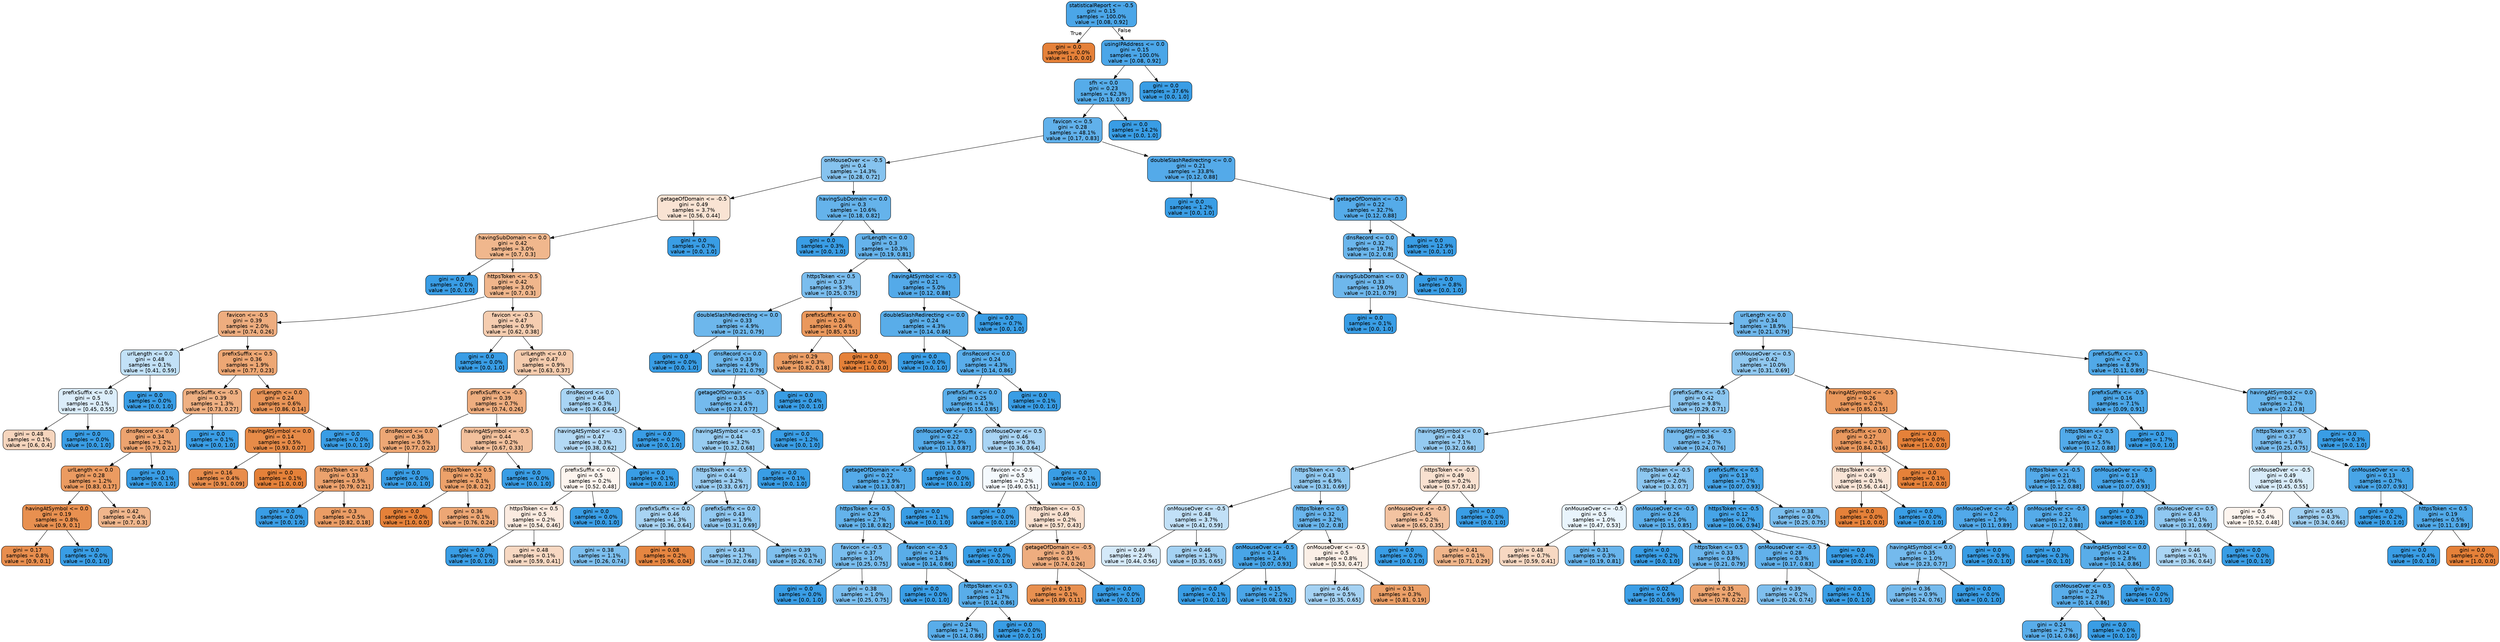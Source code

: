 digraph Tree {
node [shape=box, style="filled, rounded", color="black", fontname=helvetica] ;
edge [fontname=helvetica] ;
0 [label="statisticalReport <= -0.5\ngini = 0.15\nsamples = 100.0%\nvalue = [0.08, 0.92]", fillcolor="#399de5e8"] ;
1 [label="gini = 0.0\nsamples = 0.0%\nvalue = [1.0, 0.0]", fillcolor="#e58139ff"] ;
0 -> 1 [labeldistance=2.5, labelangle=45, headlabel="True"] ;
2 [label="usingIPAddress <= 0.0\ngini = 0.15\nsamples = 100.0%\nvalue = [0.08, 0.92]", fillcolor="#399de5e8"] ;
0 -> 2 [labeldistance=2.5, labelangle=-45, headlabel="False"] ;
3 [label="sfh <= 0.0\ngini = 0.23\nsamples = 62.3%\nvalue = [0.13, 0.87]", fillcolor="#399de5d9"] ;
2 -> 3 ;
4 [label="favicon <= 0.5\ngini = 0.28\nsamples = 48.1%\nvalue = [0.17, 0.83]", fillcolor="#399de5cb"] ;
3 -> 4 ;
5 [label="onMouseOver <= -0.5\ngini = 0.4\nsamples = 14.3%\nvalue = [0.28, 0.72]", fillcolor="#399de59c"] ;
4 -> 5 ;
6 [label="getageOfDomain <= -0.5\ngini = 0.49\nsamples = 3.7%\nvalue = [0.56, 0.44]", fillcolor="#e5813938"] ;
5 -> 6 ;
7 [label="havingSubDomain <= 0.0\ngini = 0.42\nsamples = 3.0%\nvalue = [0.7, 0.3]", fillcolor="#e5813992"] ;
6 -> 7 ;
8 [label="gini = 0.0\nsamples = 0.0%\nvalue = [0.0, 1.0]", fillcolor="#399de5ff"] ;
7 -> 8 ;
9 [label="httpsToken <= -0.5\ngini = 0.42\nsamples = 3.0%\nvalue = [0.7, 0.3]", fillcolor="#e5813993"] ;
7 -> 9 ;
10 [label="favicon <= -0.5\ngini = 0.39\nsamples = 2.0%\nvalue = [0.74, 0.26]", fillcolor="#e58139a5"] ;
9 -> 10 ;
11 [label="urlLength <= 0.0\ngini = 0.48\nsamples = 0.1%\nvalue = [0.41, 0.59]", fillcolor="#399de54e"] ;
10 -> 11 ;
12 [label="prefixSuffix <= 0.0\ngini = 0.5\nsamples = 0.1%\nvalue = [0.45, 0.55]", fillcolor="#399de52e"] ;
11 -> 12 ;
13 [label="gini = 0.48\nsamples = 0.1%\nvalue = [0.6, 0.4]", fillcolor="#e5813955"] ;
12 -> 13 ;
14 [label="gini = 0.0\nsamples = 0.0%\nvalue = [0.0, 1.0]", fillcolor="#399de5ff"] ;
12 -> 14 ;
15 [label="gini = 0.0\nsamples = 0.0%\nvalue = [0.0, 1.0]", fillcolor="#399de5ff"] ;
11 -> 15 ;
16 [label="prefixSuffix <= 0.5\ngini = 0.36\nsamples = 1.9%\nvalue = [0.77, 0.23]", fillcolor="#e58139b2"] ;
10 -> 16 ;
17 [label="prefixSuffix <= -0.5\ngini = 0.39\nsamples = 1.3%\nvalue = [0.73, 0.27]", fillcolor="#e58139a0"] ;
16 -> 17 ;
18 [label="dnsRecord <= 0.0\ngini = 0.34\nsamples = 1.2%\nvalue = [0.79, 0.21]", fillcolor="#e58139b9"] ;
17 -> 18 ;
19 [label="urlLength <= 0.0\ngini = 0.28\nsamples = 1.2%\nvalue = [0.83, 0.17]", fillcolor="#e58139cb"] ;
18 -> 19 ;
20 [label="havingAtSymbol <= 0.0\ngini = 0.19\nsamples = 0.8%\nvalue = [0.9, 0.1]", fillcolor="#e58139e1"] ;
19 -> 20 ;
21 [label="gini = 0.17\nsamples = 0.8%\nvalue = [0.9, 0.1]", fillcolor="#e58139e4"] ;
20 -> 21 ;
22 [label="gini = 0.0\nsamples = 0.0%\nvalue = [0.0, 1.0]", fillcolor="#399de5ff"] ;
20 -> 22 ;
23 [label="gini = 0.42\nsamples = 0.4%\nvalue = [0.7, 0.3]", fillcolor="#e5813994"] ;
19 -> 23 ;
24 [label="gini = 0.0\nsamples = 0.1%\nvalue = [0.0, 1.0]", fillcolor="#399de5ff"] ;
18 -> 24 ;
25 [label="gini = 0.0\nsamples = 0.1%\nvalue = [0.0, 1.0]", fillcolor="#399de5ff"] ;
17 -> 25 ;
26 [label="urlLength <= 0.0\ngini = 0.24\nsamples = 0.6%\nvalue = [0.86, 0.14]", fillcolor="#e58139d7"] ;
16 -> 26 ;
27 [label="havingAtSymbol <= 0.0\ngini = 0.14\nsamples = 0.5%\nvalue = [0.93, 0.07]", fillcolor="#e58139eb"] ;
26 -> 27 ;
28 [label="gini = 0.16\nsamples = 0.4%\nvalue = [0.91, 0.09]", fillcolor="#e58139e6"] ;
27 -> 28 ;
29 [label="gini = 0.0\nsamples = 0.1%\nvalue = [1.0, 0.0]", fillcolor="#e58139ff"] ;
27 -> 29 ;
30 [label="gini = 0.0\nsamples = 0.0%\nvalue = [0.0, 1.0]", fillcolor="#399de5ff"] ;
26 -> 30 ;
31 [label="favicon <= -0.5\ngini = 0.47\nsamples = 0.9%\nvalue = [0.62, 0.38]", fillcolor="#e5813965"] ;
9 -> 31 ;
32 [label="gini = 0.0\nsamples = 0.0%\nvalue = [0.0, 1.0]", fillcolor="#399de5ff"] ;
31 -> 32 ;
33 [label="urlLength <= 0.0\ngini = 0.47\nsamples = 0.9%\nvalue = [0.63, 0.37]", fillcolor="#e5813969"] ;
31 -> 33 ;
34 [label="prefixSuffix <= -0.5\ngini = 0.39\nsamples = 0.7%\nvalue = [0.74, 0.26]", fillcolor="#e58139a5"] ;
33 -> 34 ;
35 [label="dnsRecord <= 0.0\ngini = 0.36\nsamples = 0.5%\nvalue = [0.77, 0.23]", fillcolor="#e58139b1"] ;
34 -> 35 ;
36 [label="httpsToken <= 0.5\ngini = 0.33\nsamples = 0.5%\nvalue = [0.79, 0.21]", fillcolor="#e58139bb"] ;
35 -> 36 ;
37 [label="gini = 0.0\nsamples = 0.0%\nvalue = [0.0, 1.0]", fillcolor="#399de5ff"] ;
36 -> 37 ;
38 [label="gini = 0.3\nsamples = 0.5%\nvalue = [0.82, 0.18]", fillcolor="#e58139c6"] ;
36 -> 38 ;
39 [label="gini = 0.0\nsamples = 0.0%\nvalue = [0.0, 1.0]", fillcolor="#399de5ff"] ;
35 -> 39 ;
40 [label="havingAtSymbol <= -0.5\ngini = 0.44\nsamples = 0.2%\nvalue = [0.67, 0.33]", fillcolor="#e581397f"] ;
34 -> 40 ;
41 [label="httpsToken <= 0.5\ngini = 0.32\nsamples = 0.1%\nvalue = [0.8, 0.2]", fillcolor="#e58139bf"] ;
40 -> 41 ;
42 [label="gini = 0.0\nsamples = 0.0%\nvalue = [1.0, 0.0]", fillcolor="#e58139ff"] ;
41 -> 42 ;
43 [label="gini = 0.36\nsamples = 0.1%\nvalue = [0.76, 0.24]", fillcolor="#e58139b1"] ;
41 -> 43 ;
44 [label="gini = 0.0\nsamples = 0.0%\nvalue = [0.0, 1.0]", fillcolor="#399de5ff"] ;
40 -> 44 ;
45 [label="dnsRecord <= 0.0\ngini = 0.46\nsamples = 0.3%\nvalue = [0.36, 0.64]", fillcolor="#399de56f"] ;
33 -> 45 ;
46 [label="havingAtSymbol <= -0.5\ngini = 0.47\nsamples = 0.3%\nvalue = [0.38, 0.62]", fillcolor="#399de561"] ;
45 -> 46 ;
47 [label="prefixSuffix <= 0.0\ngini = 0.5\nsamples = 0.2%\nvalue = [0.52, 0.48]", fillcolor="#e5813914"] ;
46 -> 47 ;
48 [label="httpsToken <= 0.5\ngini = 0.5\nsamples = 0.2%\nvalue = [0.54, 0.46]", fillcolor="#e5813927"] ;
47 -> 48 ;
49 [label="gini = 0.0\nsamples = 0.0%\nvalue = [0.0, 1.0]", fillcolor="#399de5ff"] ;
48 -> 49 ;
50 [label="gini = 0.48\nsamples = 0.1%\nvalue = [0.59, 0.41]", fillcolor="#e581394e"] ;
48 -> 50 ;
51 [label="gini = 0.0\nsamples = 0.0%\nvalue = [0.0, 1.0]", fillcolor="#399de5ff"] ;
47 -> 51 ;
52 [label="gini = 0.0\nsamples = 0.1%\nvalue = [0.0, 1.0]", fillcolor="#399de5ff"] ;
46 -> 52 ;
53 [label="gini = 0.0\nsamples = 0.0%\nvalue = [0.0, 1.0]", fillcolor="#399de5ff"] ;
45 -> 53 ;
54 [label="gini = 0.0\nsamples = 0.7%\nvalue = [0.0, 1.0]", fillcolor="#399de5ff"] ;
6 -> 54 ;
55 [label="havingSubDomain <= 0.0\ngini = 0.3\nsamples = 10.6%\nvalue = [0.18, 0.82]", fillcolor="#399de5c6"] ;
5 -> 55 ;
56 [label="gini = 0.0\nsamples = 0.3%\nvalue = [0.0, 1.0]", fillcolor="#399de5ff"] ;
55 -> 56 ;
57 [label="urlLength <= 0.0\ngini = 0.3\nsamples = 10.3%\nvalue = [0.19, 0.81]", fillcolor="#399de5c5"] ;
55 -> 57 ;
58 [label="httpsToken <= 0.5\ngini = 0.37\nsamples = 5.3%\nvalue = [0.25, 0.75]", fillcolor="#399de5ab"] ;
57 -> 58 ;
59 [label="doubleSlashRedirecting <= 0.0\ngini = 0.33\nsamples = 4.9%\nvalue = [0.21, 0.79]", fillcolor="#399de5bc"] ;
58 -> 59 ;
60 [label="gini = 0.0\nsamples = 0.0%\nvalue = [0.0, 1.0]", fillcolor="#399de5ff"] ;
59 -> 60 ;
61 [label="dnsRecord <= 0.0\ngini = 0.33\nsamples = 4.9%\nvalue = [0.21, 0.79]", fillcolor="#399de5bc"] ;
59 -> 61 ;
62 [label="getageOfDomain <= -0.5\ngini = 0.35\nsamples = 4.4%\nvalue = [0.23, 0.77]", fillcolor="#399de5b3"] ;
61 -> 62 ;
63 [label="havingAtSymbol <= -0.5\ngini = 0.44\nsamples = 3.2%\nvalue = [0.32, 0.68]", fillcolor="#399de585"] ;
62 -> 63 ;
64 [label="httpsToken <= -0.5\ngini = 0.44\nsamples = 3.2%\nvalue = [0.33, 0.67]", fillcolor="#399de581"] ;
63 -> 64 ;
65 [label="prefixSuffix <= 0.0\ngini = 0.46\nsamples = 1.3%\nvalue = [0.36, 0.64]", fillcolor="#399de570"] ;
64 -> 65 ;
66 [label="gini = 0.38\nsamples = 1.1%\nvalue = [0.26, 0.74]", fillcolor="#399de5a7"] ;
65 -> 66 ;
67 [label="gini = 0.08\nsamples = 0.2%\nvalue = [0.96, 0.04]", fillcolor="#e58139f4"] ;
65 -> 67 ;
68 [label="prefixSuffix <= 0.0\ngini = 0.43\nsamples = 1.9%\nvalue = [0.31, 0.69]", fillcolor="#399de58c"] ;
64 -> 68 ;
69 [label="gini = 0.43\nsamples = 1.7%\nvalue = [0.32, 0.68]", fillcolor="#399de58a"] ;
68 -> 69 ;
70 [label="gini = 0.39\nsamples = 0.1%\nvalue = [0.26, 0.74]", fillcolor="#399de5a4"] ;
68 -> 70 ;
71 [label="gini = 0.0\nsamples = 0.1%\nvalue = [0.0, 1.0]", fillcolor="#399de5ff"] ;
63 -> 71 ;
72 [label="gini = 0.0\nsamples = 1.2%\nvalue = [0.0, 1.0]", fillcolor="#399de5ff"] ;
62 -> 72 ;
73 [label="gini = 0.0\nsamples = 0.4%\nvalue = [0.0, 1.0]", fillcolor="#399de5ff"] ;
61 -> 73 ;
74 [label="prefixSuffix <= 0.0\ngini = 0.26\nsamples = 0.4%\nvalue = [0.85, 0.15]", fillcolor="#e58139d1"] ;
58 -> 74 ;
75 [label="gini = 0.29\nsamples = 0.3%\nvalue = [0.82, 0.18]", fillcolor="#e58139c7"] ;
74 -> 75 ;
76 [label="gini = 0.0\nsamples = 0.0%\nvalue = [1.0, 0.0]", fillcolor="#e58139ff"] ;
74 -> 76 ;
77 [label="havingAtSymbol <= -0.5\ngini = 0.21\nsamples = 5.0%\nvalue = [0.12, 0.88]", fillcolor="#399de5dc"] ;
57 -> 77 ;
78 [label="doubleSlashRedirecting <= 0.0\ngini = 0.24\nsamples = 4.3%\nvalue = [0.14, 0.86]", fillcolor="#399de5d6"] ;
77 -> 78 ;
79 [label="gini = 0.0\nsamples = 0.0%\nvalue = [0.0, 1.0]", fillcolor="#399de5ff"] ;
78 -> 79 ;
80 [label="dnsRecord <= 0.0\ngini = 0.24\nsamples = 4.3%\nvalue = [0.14, 0.86]", fillcolor="#399de5d5"] ;
78 -> 80 ;
81 [label="prefixSuffix <= 0.0\ngini = 0.25\nsamples = 4.1%\nvalue = [0.15, 0.85]", fillcolor="#399de5d4"] ;
80 -> 81 ;
82 [label="onMouseOver <= 0.5\ngini = 0.22\nsamples = 3.9%\nvalue = [0.13, 0.87]", fillcolor="#399de5da"] ;
81 -> 82 ;
83 [label="getageOfDomain <= -0.5\ngini = 0.22\nsamples = 3.9%\nvalue = [0.13, 0.87]", fillcolor="#399de5da"] ;
82 -> 83 ;
84 [label="httpsToken <= -0.5\ngini = 0.29\nsamples = 2.7%\nvalue = [0.18, 0.82]", fillcolor="#399de5c7"] ;
83 -> 84 ;
85 [label="favicon <= -0.5\ngini = 0.37\nsamples = 1.0%\nvalue = [0.25, 0.75]", fillcolor="#399de5ac"] ;
84 -> 85 ;
86 [label="gini = 0.0\nsamples = 0.0%\nvalue = [0.0, 1.0]", fillcolor="#399de5ff"] ;
85 -> 86 ;
87 [label="gini = 0.38\nsamples = 1.0%\nvalue = [0.25, 0.75]", fillcolor="#399de5aa"] ;
85 -> 87 ;
88 [label="favicon <= -0.5\ngini = 0.24\nsamples = 1.8%\nvalue = [0.14, 0.86]", fillcolor="#399de5d6"] ;
84 -> 88 ;
89 [label="gini = 0.0\nsamples = 0.0%\nvalue = [0.0, 1.0]", fillcolor="#399de5ff"] ;
88 -> 89 ;
90 [label="httpsToken <= 0.5\ngini = 0.24\nsamples = 1.7%\nvalue = [0.14, 0.86]", fillcolor="#399de5d6"] ;
88 -> 90 ;
91 [label="gini = 0.24\nsamples = 1.7%\nvalue = [0.14, 0.86]", fillcolor="#399de5d5"] ;
90 -> 91 ;
92 [label="gini = 0.0\nsamples = 0.0%\nvalue = [0.0, 1.0]", fillcolor="#399de5ff"] ;
90 -> 92 ;
93 [label="gini = 0.0\nsamples = 1.1%\nvalue = [0.0, 1.0]", fillcolor="#399de5ff"] ;
83 -> 93 ;
94 [label="gini = 0.0\nsamples = 0.0%\nvalue = [0.0, 1.0]", fillcolor="#399de5ff"] ;
82 -> 94 ;
95 [label="onMouseOver <= 0.5\ngini = 0.46\nsamples = 0.3%\nvalue = [0.36, 0.64]", fillcolor="#399de56e"] ;
81 -> 95 ;
96 [label="favicon <= -0.5\ngini = 0.5\nsamples = 0.2%\nvalue = [0.49, 0.51]", fillcolor="#399de50e"] ;
95 -> 96 ;
97 [label="gini = 0.0\nsamples = 0.0%\nvalue = [0.0, 1.0]", fillcolor="#399de5ff"] ;
96 -> 97 ;
98 [label="httpsToken <= -0.5\ngini = 0.49\nsamples = 0.2%\nvalue = [0.57, 0.43]", fillcolor="#e581393c"] ;
96 -> 98 ;
99 [label="gini = 0.0\nsamples = 0.0%\nvalue = [0.0, 1.0]", fillcolor="#399de5ff"] ;
98 -> 99 ;
100 [label="getageOfDomain <= -0.5\ngini = 0.39\nsamples = 0.1%\nvalue = [0.74, 0.26]", fillcolor="#e58139a5"] ;
98 -> 100 ;
101 [label="gini = 0.19\nsamples = 0.1%\nvalue = [0.89, 0.11]", fillcolor="#e58139e1"] ;
100 -> 101 ;
102 [label="gini = 0.0\nsamples = 0.0%\nvalue = [0.0, 1.0]", fillcolor="#399de5ff"] ;
100 -> 102 ;
103 [label="gini = 0.0\nsamples = 0.1%\nvalue = [0.0, 1.0]", fillcolor="#399de5ff"] ;
95 -> 103 ;
104 [label="gini = 0.0\nsamples = 0.1%\nvalue = [0.0, 1.0]", fillcolor="#399de5ff"] ;
80 -> 104 ;
105 [label="gini = 0.0\nsamples = 0.7%\nvalue = [0.0, 1.0]", fillcolor="#399de5ff"] ;
77 -> 105 ;
106 [label="doubleSlashRedirecting <= 0.0\ngini = 0.21\nsamples = 33.8%\nvalue = [0.12, 0.88]", fillcolor="#399de5dc"] ;
4 -> 106 ;
107 [label="gini = 0.0\nsamples = 1.2%\nvalue = [0.0, 1.0]", fillcolor="#399de5ff"] ;
106 -> 107 ;
108 [label="getageOfDomain <= -0.5\ngini = 0.22\nsamples = 32.7%\nvalue = [0.12, 0.88]", fillcolor="#399de5db"] ;
106 -> 108 ;
109 [label="dnsRecord <= 0.0\ngini = 0.32\nsamples = 19.7%\nvalue = [0.2, 0.8]", fillcolor="#399de5be"] ;
108 -> 109 ;
110 [label="havingSubDomain <= 0.0\ngini = 0.33\nsamples = 19.0%\nvalue = [0.21, 0.79]", fillcolor="#399de5ba"] ;
109 -> 110 ;
111 [label="gini = 0.0\nsamples = 0.1%\nvalue = [0.0, 1.0]", fillcolor="#399de5ff"] ;
110 -> 111 ;
112 [label="urlLength <= 0.0\ngini = 0.34\nsamples = 18.9%\nvalue = [0.21, 0.79]", fillcolor="#399de5ba"] ;
110 -> 112 ;
113 [label="onMouseOver <= 0.5\ngini = 0.42\nsamples = 10.0%\nvalue = [0.31, 0.69]", fillcolor="#399de58f"] ;
112 -> 113 ;
114 [label="prefixSuffix <= -0.5\ngini = 0.42\nsamples = 9.8%\nvalue = [0.29, 0.71]", fillcolor="#399de595"] ;
113 -> 114 ;
115 [label="havingAtSymbol <= 0.0\ngini = 0.43\nsamples = 7.1%\nvalue = [0.32, 0.68]", fillcolor="#399de589"] ;
114 -> 115 ;
116 [label="httpsToken <= -0.5\ngini = 0.43\nsamples = 6.9%\nvalue = [0.31, 0.69]", fillcolor="#399de58d"] ;
115 -> 116 ;
117 [label="onMouseOver <= -0.5\ngini = 0.48\nsamples = 3.7%\nvalue = [0.41, 0.59]", fillcolor="#399de54f"] ;
116 -> 117 ;
118 [label="gini = 0.49\nsamples = 2.4%\nvalue = [0.44, 0.56]", fillcolor="#399de537"] ;
117 -> 118 ;
119 [label="gini = 0.46\nsamples = 1.3%\nvalue = [0.35, 0.65]", fillcolor="#399de575"] ;
117 -> 119 ;
120 [label="httpsToken <= 0.5\ngini = 0.32\nsamples = 3.2%\nvalue = [0.2, 0.8]", fillcolor="#399de5c1"] ;
116 -> 120 ;
121 [label="onMouseOver <= -0.5\ngini = 0.14\nsamples = 2.4%\nvalue = [0.07, 0.93]", fillcolor="#399de5eb"] ;
120 -> 121 ;
122 [label="gini = 0.0\nsamples = 0.1%\nvalue = [0.0, 1.0]", fillcolor="#399de5ff"] ;
121 -> 122 ;
123 [label="gini = 0.15\nsamples = 2.2%\nvalue = [0.08, 0.92]", fillcolor="#399de5e9"] ;
121 -> 123 ;
124 [label="onMouseOver <= -0.5\ngini = 0.5\nsamples = 0.8%\nvalue = [0.53, 0.47]", fillcolor="#e5813920"] ;
120 -> 124 ;
125 [label="gini = 0.46\nsamples = 0.5%\nvalue = [0.35, 0.65]", fillcolor="#399de574"] ;
124 -> 125 ;
126 [label="gini = 0.31\nsamples = 0.3%\nvalue = [0.81, 0.19]", fillcolor="#e58139c3"] ;
124 -> 126 ;
127 [label="httpsToken <= -0.5\ngini = 0.49\nsamples = 0.2%\nvalue = [0.57, 0.43]", fillcolor="#e581393c"] ;
115 -> 127 ;
128 [label="onMouseOver <= -0.5\ngini = 0.45\nsamples = 0.2%\nvalue = [0.65, 0.35]", fillcolor="#e5813978"] ;
127 -> 128 ;
129 [label="gini = 0.0\nsamples = 0.0%\nvalue = [0.0, 1.0]", fillcolor="#399de5ff"] ;
128 -> 129 ;
130 [label="gini = 0.41\nsamples = 0.1%\nvalue = [0.71, 0.29]", fillcolor="#e5813996"] ;
128 -> 130 ;
131 [label="gini = 0.0\nsamples = 0.0%\nvalue = [0.0, 1.0]", fillcolor="#399de5ff"] ;
127 -> 131 ;
132 [label="havingAtSymbol <= -0.5\ngini = 0.36\nsamples = 2.7%\nvalue = [0.24, 0.76]", fillcolor="#399de5b0"] ;
114 -> 132 ;
133 [label="httpsToken <= -0.5\ngini = 0.42\nsamples = 2.0%\nvalue = [0.3, 0.7]", fillcolor="#399de592"] ;
132 -> 133 ;
134 [label="onMouseOver <= -0.5\ngini = 0.5\nsamples = 1.0%\nvalue = [0.47, 0.53]", fillcolor="#399de51c"] ;
133 -> 134 ;
135 [label="gini = 0.48\nsamples = 0.7%\nvalue = [0.59, 0.41]", fillcolor="#e581394e"] ;
134 -> 135 ;
136 [label="gini = 0.31\nsamples = 0.3%\nvalue = [0.19, 0.81]", fillcolor="#399de5c1"] ;
134 -> 136 ;
137 [label="onMouseOver <= -0.5\ngini = 0.26\nsamples = 1.0%\nvalue = [0.15, 0.85]", fillcolor="#399de5d0"] ;
133 -> 137 ;
138 [label="gini = 0.0\nsamples = 0.2%\nvalue = [0.0, 1.0]", fillcolor="#399de5ff"] ;
137 -> 138 ;
139 [label="httpsToken <= 0.5\ngini = 0.33\nsamples = 0.8%\nvalue = [0.21, 0.79]", fillcolor="#399de5bd"] ;
137 -> 139 ;
140 [label="gini = 0.02\nsamples = 0.6%\nvalue = [0.01, 0.99]", fillcolor="#399de5fc"] ;
139 -> 140 ;
141 [label="gini = 0.35\nsamples = 0.2%\nvalue = [0.78, 0.22]", fillcolor="#e58139b6"] ;
139 -> 141 ;
142 [label="prefixSuffix <= 0.5\ngini = 0.13\nsamples = 0.7%\nvalue = [0.07, 0.93]", fillcolor="#399de5ec"] ;
132 -> 142 ;
143 [label="httpsToken <= -0.5\ngini = 0.12\nsamples = 0.7%\nvalue = [0.06, 0.94]", fillcolor="#399de5ee"] ;
142 -> 143 ;
144 [label="onMouseOver <= -0.5\ngini = 0.28\nsamples = 0.3%\nvalue = [0.17, 0.83]", fillcolor="#399de5ca"] ;
143 -> 144 ;
145 [label="gini = 0.39\nsamples = 0.2%\nvalue = [0.26, 0.74]", fillcolor="#399de5a5"] ;
144 -> 145 ;
146 [label="gini = 0.0\nsamples = 0.1%\nvalue = [0.0, 1.0]", fillcolor="#399de5ff"] ;
144 -> 146 ;
147 [label="gini = 0.0\nsamples = 0.4%\nvalue = [0.0, 1.0]", fillcolor="#399de5ff"] ;
143 -> 147 ;
148 [label="gini = 0.38\nsamples = 0.0%\nvalue = [0.25, 0.75]", fillcolor="#399de5aa"] ;
142 -> 148 ;
149 [label="havingAtSymbol <= -0.5\ngini = 0.26\nsamples = 0.2%\nvalue = [0.85, 0.15]", fillcolor="#e58139d1"] ;
113 -> 149 ;
150 [label="prefixSuffix <= 0.0\ngini = 0.27\nsamples = 0.2%\nvalue = [0.84, 0.16]", fillcolor="#e58139ce"] ;
149 -> 150 ;
151 [label="httpsToken <= -0.5\ngini = 0.49\nsamples = 0.1%\nvalue = [0.56, 0.44]", fillcolor="#e5813933"] ;
150 -> 151 ;
152 [label="gini = 0.0\nsamples = 0.0%\nvalue = [1.0, 0.0]", fillcolor="#e58139ff"] ;
151 -> 152 ;
153 [label="gini = 0.0\nsamples = 0.0%\nvalue = [0.0, 1.0]", fillcolor="#399de5ff"] ;
151 -> 153 ;
154 [label="gini = 0.0\nsamples = 0.1%\nvalue = [1.0, 0.0]", fillcolor="#e58139ff"] ;
150 -> 154 ;
155 [label="gini = 0.0\nsamples = 0.0%\nvalue = [1.0, 0.0]", fillcolor="#e58139ff"] ;
149 -> 155 ;
156 [label="prefixSuffix <= 0.5\ngini = 0.2\nsamples = 8.9%\nvalue = [0.11, 0.89]", fillcolor="#399de5e0"] ;
112 -> 156 ;
157 [label="prefixSuffix <= -0.5\ngini = 0.16\nsamples = 7.1%\nvalue = [0.09, 0.91]", fillcolor="#399de5e6"] ;
156 -> 157 ;
158 [label="httpsToken <= 0.5\ngini = 0.2\nsamples = 5.5%\nvalue = [0.12, 0.88]", fillcolor="#399de5de"] ;
157 -> 158 ;
159 [label="httpsToken <= -0.5\ngini = 0.21\nsamples = 5.0%\nvalue = [0.12, 0.88]", fillcolor="#399de5dc"] ;
158 -> 159 ;
160 [label="onMouseOver <= -0.5\ngini = 0.2\nsamples = 1.9%\nvalue = [0.11, 0.89]", fillcolor="#399de5df"] ;
159 -> 160 ;
161 [label="havingAtSymbol <= 0.0\ngini = 0.35\nsamples = 1.0%\nvalue = [0.23, 0.77]", fillcolor="#399de5b3"] ;
160 -> 161 ;
162 [label="gini = 0.36\nsamples = 0.9%\nvalue = [0.24, 0.76]", fillcolor="#399de5b0"] ;
161 -> 162 ;
163 [label="gini = 0.0\nsamples = 0.0%\nvalue = [0.0, 1.0]", fillcolor="#399de5ff"] ;
161 -> 163 ;
164 [label="gini = 0.0\nsamples = 0.9%\nvalue = [0.0, 1.0]", fillcolor="#399de5ff"] ;
160 -> 164 ;
165 [label="onMouseOver <= -0.5\ngini = 0.22\nsamples = 3.1%\nvalue = [0.12, 0.88]", fillcolor="#399de5db"] ;
159 -> 165 ;
166 [label="gini = 0.0\nsamples = 0.3%\nvalue = [0.0, 1.0]", fillcolor="#399de5ff"] ;
165 -> 166 ;
167 [label="havingAtSymbol <= 0.0\ngini = 0.24\nsamples = 2.8%\nvalue = [0.14, 0.86]", fillcolor="#399de5d6"] ;
165 -> 167 ;
168 [label="onMouseOver <= 0.5\ngini = 0.24\nsamples = 2.7%\nvalue = [0.14, 0.86]", fillcolor="#399de5d5"] ;
167 -> 168 ;
169 [label="gini = 0.24\nsamples = 2.7%\nvalue = [0.14, 0.86]", fillcolor="#399de5d5"] ;
168 -> 169 ;
170 [label="gini = 0.0\nsamples = 0.0%\nvalue = [0.0, 1.0]", fillcolor="#399de5ff"] ;
168 -> 170 ;
171 [label="gini = 0.0\nsamples = 0.0%\nvalue = [0.0, 1.0]", fillcolor="#399de5ff"] ;
167 -> 171 ;
172 [label="onMouseOver <= -0.5\ngini = 0.13\nsamples = 0.4%\nvalue = [0.07, 0.93]", fillcolor="#399de5ec"] ;
158 -> 172 ;
173 [label="gini = 0.0\nsamples = 0.3%\nvalue = [0.0, 1.0]", fillcolor="#399de5ff"] ;
172 -> 173 ;
174 [label="onMouseOver <= 0.5\ngini = 0.43\nsamples = 0.1%\nvalue = [0.31, 0.69]", fillcolor="#399de58e"] ;
172 -> 174 ;
175 [label="gini = 0.46\nsamples = 0.1%\nvalue = [0.36, 0.64]", fillcolor="#399de56d"] ;
174 -> 175 ;
176 [label="gini = 0.0\nsamples = 0.0%\nvalue = [0.0, 1.0]", fillcolor="#399de5ff"] ;
174 -> 176 ;
177 [label="gini = 0.0\nsamples = 1.7%\nvalue = [0.0, 1.0]", fillcolor="#399de5ff"] ;
157 -> 177 ;
178 [label="havingAtSymbol <= 0.0\ngini = 0.32\nsamples = 1.7%\nvalue = [0.2, 0.8]", fillcolor="#399de5bf"] ;
156 -> 178 ;
179 [label="httpsToken <= -0.5\ngini = 0.37\nsamples = 1.4%\nvalue = [0.25, 0.75]", fillcolor="#399de5ab"] ;
178 -> 179 ;
180 [label="onMouseOver <= -0.5\ngini = 0.49\nsamples = 0.6%\nvalue = [0.45, 0.55]", fillcolor="#399de531"] ;
179 -> 180 ;
181 [label="gini = 0.5\nsamples = 0.4%\nvalue = [0.52, 0.48]", fillcolor="#e5813914"] ;
180 -> 181 ;
182 [label="gini = 0.45\nsamples = 0.3%\nvalue = [0.34, 0.66]", fillcolor="#399de57a"] ;
180 -> 182 ;
183 [label="onMouseOver <= -0.5\ngini = 0.13\nsamples = 0.7%\nvalue = [0.07, 0.93]", fillcolor="#399de5eb"] ;
179 -> 183 ;
184 [label="gini = 0.0\nsamples = 0.2%\nvalue = [0.0, 1.0]", fillcolor="#399de5ff"] ;
183 -> 184 ;
185 [label="httpsToken <= 0.5\ngini = 0.19\nsamples = 0.5%\nvalue = [0.11, 0.89]", fillcolor="#399de5e0"] ;
183 -> 185 ;
186 [label="gini = 0.0\nsamples = 0.4%\nvalue = [0.0, 1.0]", fillcolor="#399de5ff"] ;
185 -> 186 ;
187 [label="gini = 0.0\nsamples = 0.0%\nvalue = [1.0, 0.0]", fillcolor="#e58139ff"] ;
185 -> 187 ;
188 [label="gini = 0.0\nsamples = 0.3%\nvalue = [0.0, 1.0]", fillcolor="#399de5ff"] ;
178 -> 188 ;
189 [label="gini = 0.0\nsamples = 0.8%\nvalue = [0.0, 1.0]", fillcolor="#399de5ff"] ;
109 -> 189 ;
190 [label="gini = 0.0\nsamples = 12.9%\nvalue = [0.0, 1.0]", fillcolor="#399de5ff"] ;
108 -> 190 ;
191 [label="gini = 0.0\nsamples = 14.2%\nvalue = [0.0, 1.0]", fillcolor="#399de5ff"] ;
3 -> 191 ;
192 [label="gini = 0.0\nsamples = 37.6%\nvalue = [0.0, 1.0]", fillcolor="#399de5ff"] ;
2 -> 192 ;
}